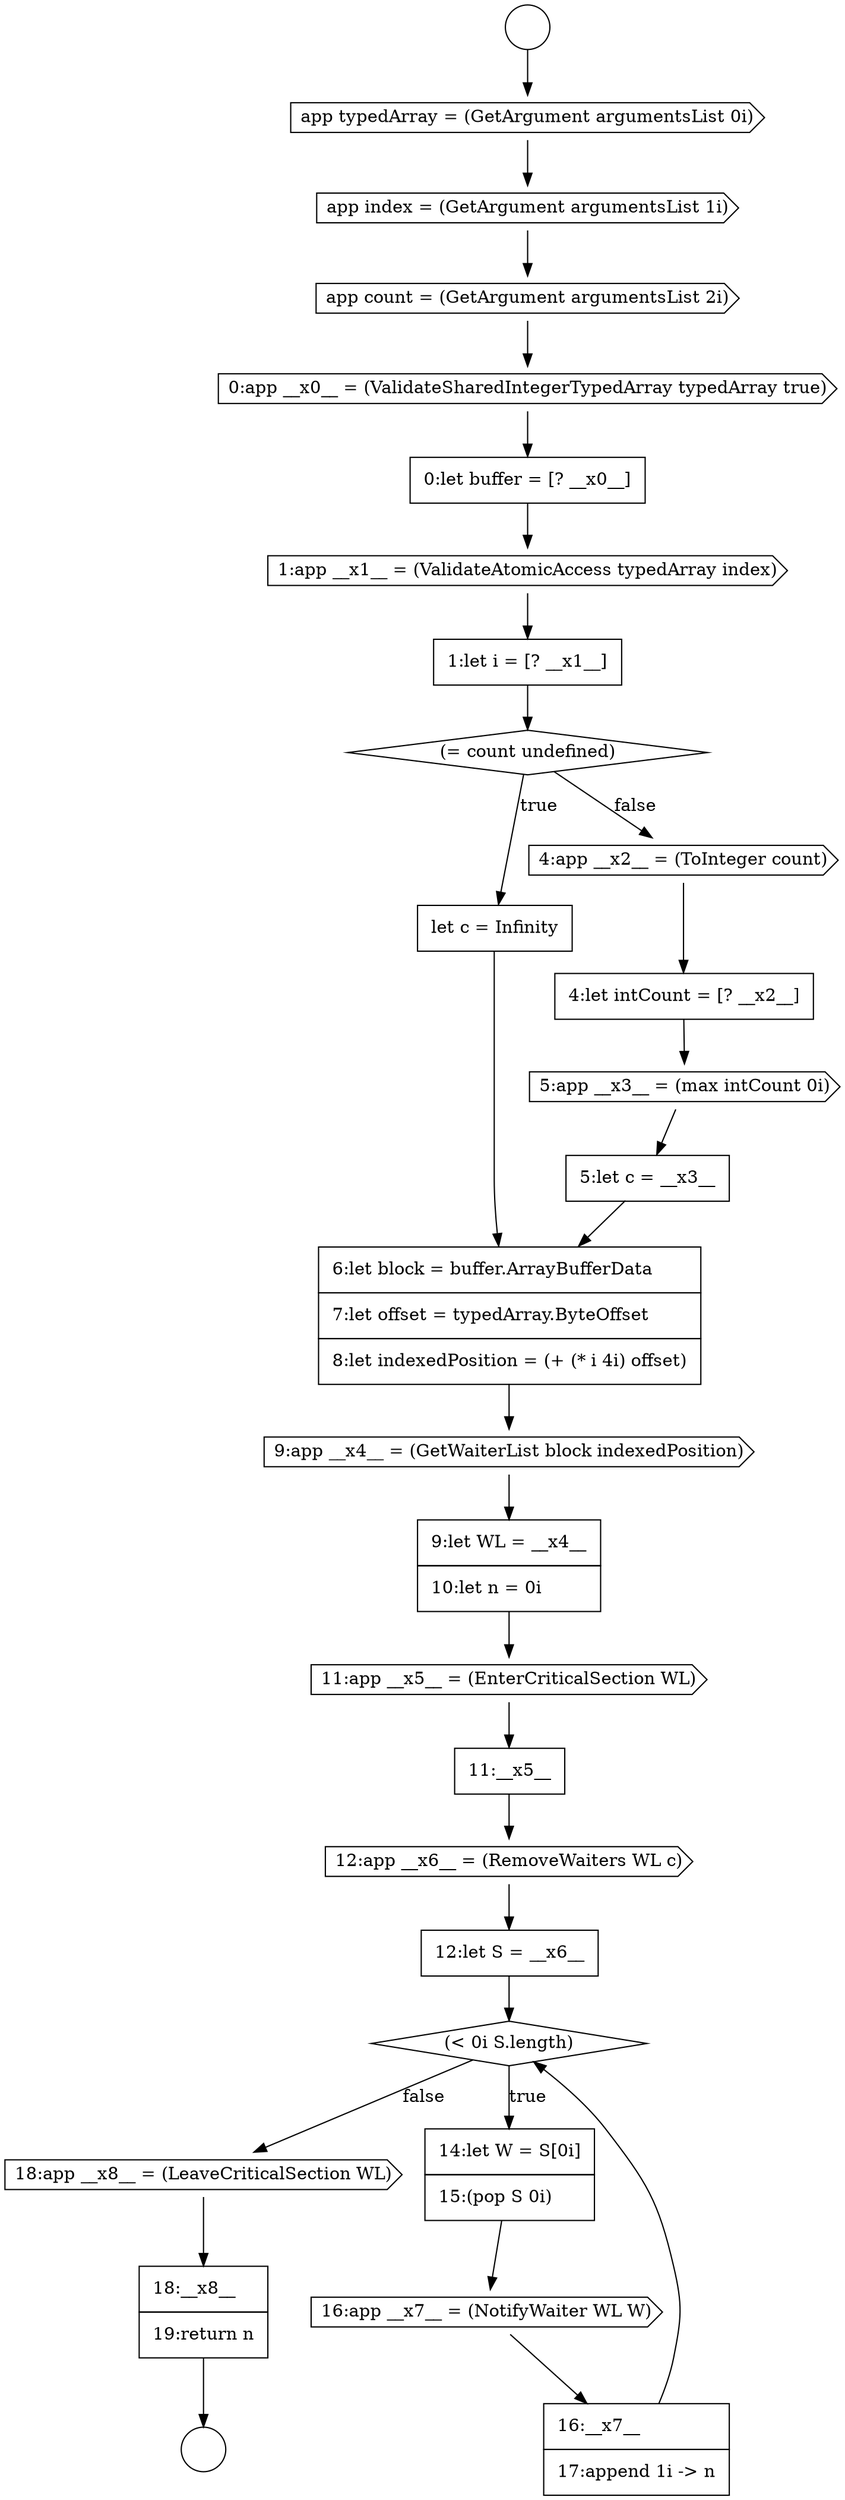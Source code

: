 digraph {
  node16950 [shape=none, margin=0, label=<<font color="black">
    <table border="0" cellborder="1" cellspacing="0" cellpadding="10">
      <tr><td align="left">11:__x5__</td></tr>
    </table>
  </font>> color="black" fillcolor="white" style=filled]
  node16940 [shape=diamond, label=<<font color="black">(= count undefined)</font>> color="black" fillcolor="white" style=filled]
  node16947 [shape=cds, label=<<font color="black">9:app __x4__ = (GetWaiterList block indexedPosition)</font>> color="black" fillcolor="white" style=filled]
  node16933 [shape=cds, label=<<font color="black">app typedArray = (GetArgument argumentsList 0i)</font>> color="black" fillcolor="white" style=filled]
  node16953 [shape=diamond, label=<<font color="black">(&lt; 0i S.length)</font>> color="black" fillcolor="white" style=filled]
  node16957 [shape=cds, label=<<font color="black">18:app __x8__ = (LeaveCriticalSection WL)</font>> color="black" fillcolor="white" style=filled]
  node16954 [shape=none, margin=0, label=<<font color="black">
    <table border="0" cellborder="1" cellspacing="0" cellpadding="10">
      <tr><td align="left">14:let W = S[0i]</td></tr>
      <tr><td align="left">15:(pop S 0i)</td></tr>
    </table>
  </font>> color="black" fillcolor="white" style=filled]
  node16958 [shape=none, margin=0, label=<<font color="black">
    <table border="0" cellborder="1" cellspacing="0" cellpadding="10">
      <tr><td align="left">18:__x8__</td></tr>
      <tr><td align="left">19:return n</td></tr>
    </table>
  </font>> color="black" fillcolor="white" style=filled]
  node16941 [shape=none, margin=0, label=<<font color="black">
    <table border="0" cellborder="1" cellspacing="0" cellpadding="10">
      <tr><td align="left">let c = Infinity</td></tr>
    </table>
  </font>> color="black" fillcolor="white" style=filled]
  node16935 [shape=cds, label=<<font color="black">app count = (GetArgument argumentsList 2i)</font>> color="black" fillcolor="white" style=filled]
  node16945 [shape=none, margin=0, label=<<font color="black">
    <table border="0" cellborder="1" cellspacing="0" cellpadding="10">
      <tr><td align="left">5:let c = __x3__</td></tr>
    </table>
  </font>> color="black" fillcolor="white" style=filled]
  node16938 [shape=cds, label=<<font color="black">1:app __x1__ = (ValidateAtomicAccess typedArray index)</font>> color="black" fillcolor="white" style=filled]
  node16952 [shape=none, margin=0, label=<<font color="black">
    <table border="0" cellborder="1" cellspacing="0" cellpadding="10">
      <tr><td align="left">12:let S = __x6__</td></tr>
    </table>
  </font>> color="black" fillcolor="white" style=filled]
  node16948 [shape=none, margin=0, label=<<font color="black">
    <table border="0" cellborder="1" cellspacing="0" cellpadding="10">
      <tr><td align="left">9:let WL = __x4__</td></tr>
      <tr><td align="left">10:let n = 0i</td></tr>
    </table>
  </font>> color="black" fillcolor="white" style=filled]
  node16955 [shape=cds, label=<<font color="black">16:app __x7__ = (NotifyWaiter WL W)</font>> color="black" fillcolor="white" style=filled]
  node16942 [shape=cds, label=<<font color="black">4:app __x2__ = (ToInteger count)</font>> color="black" fillcolor="white" style=filled]
  node16956 [shape=none, margin=0, label=<<font color="black">
    <table border="0" cellborder="1" cellspacing="0" cellpadding="10">
      <tr><td align="left">16:__x7__</td></tr>
      <tr><td align="left">17:append 1i -&gt; n</td></tr>
    </table>
  </font>> color="black" fillcolor="white" style=filled]
  node16931 [shape=circle label=" " color="black" fillcolor="white" style=filled]
  node16943 [shape=none, margin=0, label=<<font color="black">
    <table border="0" cellborder="1" cellspacing="0" cellpadding="10">
      <tr><td align="left">4:let intCount = [? __x2__]</td></tr>
    </table>
  </font>> color="black" fillcolor="white" style=filled]
  node16939 [shape=none, margin=0, label=<<font color="black">
    <table border="0" cellborder="1" cellspacing="0" cellpadding="10">
      <tr><td align="left">1:let i = [? __x1__]</td></tr>
    </table>
  </font>> color="black" fillcolor="white" style=filled]
  node16944 [shape=cds, label=<<font color="black">5:app __x3__ = (max intCount 0i)</font>> color="black" fillcolor="white" style=filled]
  node16946 [shape=none, margin=0, label=<<font color="black">
    <table border="0" cellborder="1" cellspacing="0" cellpadding="10">
      <tr><td align="left">6:let block = buffer.ArrayBufferData</td></tr>
      <tr><td align="left">7:let offset = typedArray.ByteOffset</td></tr>
      <tr><td align="left">8:let indexedPosition = (+ (* i 4i) offset)</td></tr>
    </table>
  </font>> color="black" fillcolor="white" style=filled]
  node16949 [shape=cds, label=<<font color="black">11:app __x5__ = (EnterCriticalSection WL)</font>> color="black" fillcolor="white" style=filled]
  node16936 [shape=cds, label=<<font color="black">0:app __x0__ = (ValidateSharedIntegerTypedArray typedArray true)</font>> color="black" fillcolor="white" style=filled]
  node16937 [shape=none, margin=0, label=<<font color="black">
    <table border="0" cellborder="1" cellspacing="0" cellpadding="10">
      <tr><td align="left">0:let buffer = [? __x0__]</td></tr>
    </table>
  </font>> color="black" fillcolor="white" style=filled]
  node16932 [shape=circle label=" " color="black" fillcolor="white" style=filled]
  node16951 [shape=cds, label=<<font color="black">12:app __x6__ = (RemoveWaiters WL c)</font>> color="black" fillcolor="white" style=filled]
  node16934 [shape=cds, label=<<font color="black">app index = (GetArgument argumentsList 1i)</font>> color="black" fillcolor="white" style=filled]
  node16942 -> node16943 [ color="black"]
  node16951 -> node16952 [ color="black"]
  node16939 -> node16940 [ color="black"]
  node16937 -> node16938 [ color="black"]
  node16952 -> node16953 [ color="black"]
  node16954 -> node16955 [ color="black"]
  node16940 -> node16941 [label=<<font color="black">true</font>> color="black"]
  node16940 -> node16942 [label=<<font color="black">false</font>> color="black"]
  node16955 -> node16956 [ color="black"]
  node16947 -> node16948 [ color="black"]
  node16935 -> node16936 [ color="black"]
  node16957 -> node16958 [ color="black"]
  node16956 -> node16953 [ color="black"]
  node16941 -> node16946 [ color="black"]
  node16931 -> node16933 [ color="black"]
  node16950 -> node16951 [ color="black"]
  node16945 -> node16946 [ color="black"]
  node16933 -> node16934 [ color="black"]
  node16948 -> node16949 [ color="black"]
  node16943 -> node16944 [ color="black"]
  node16934 -> node16935 [ color="black"]
  node16946 -> node16947 [ color="black"]
  node16938 -> node16939 [ color="black"]
  node16953 -> node16954 [label=<<font color="black">true</font>> color="black"]
  node16953 -> node16957 [label=<<font color="black">false</font>> color="black"]
  node16958 -> node16932 [ color="black"]
  node16936 -> node16937 [ color="black"]
  node16944 -> node16945 [ color="black"]
  node16949 -> node16950 [ color="black"]
}
